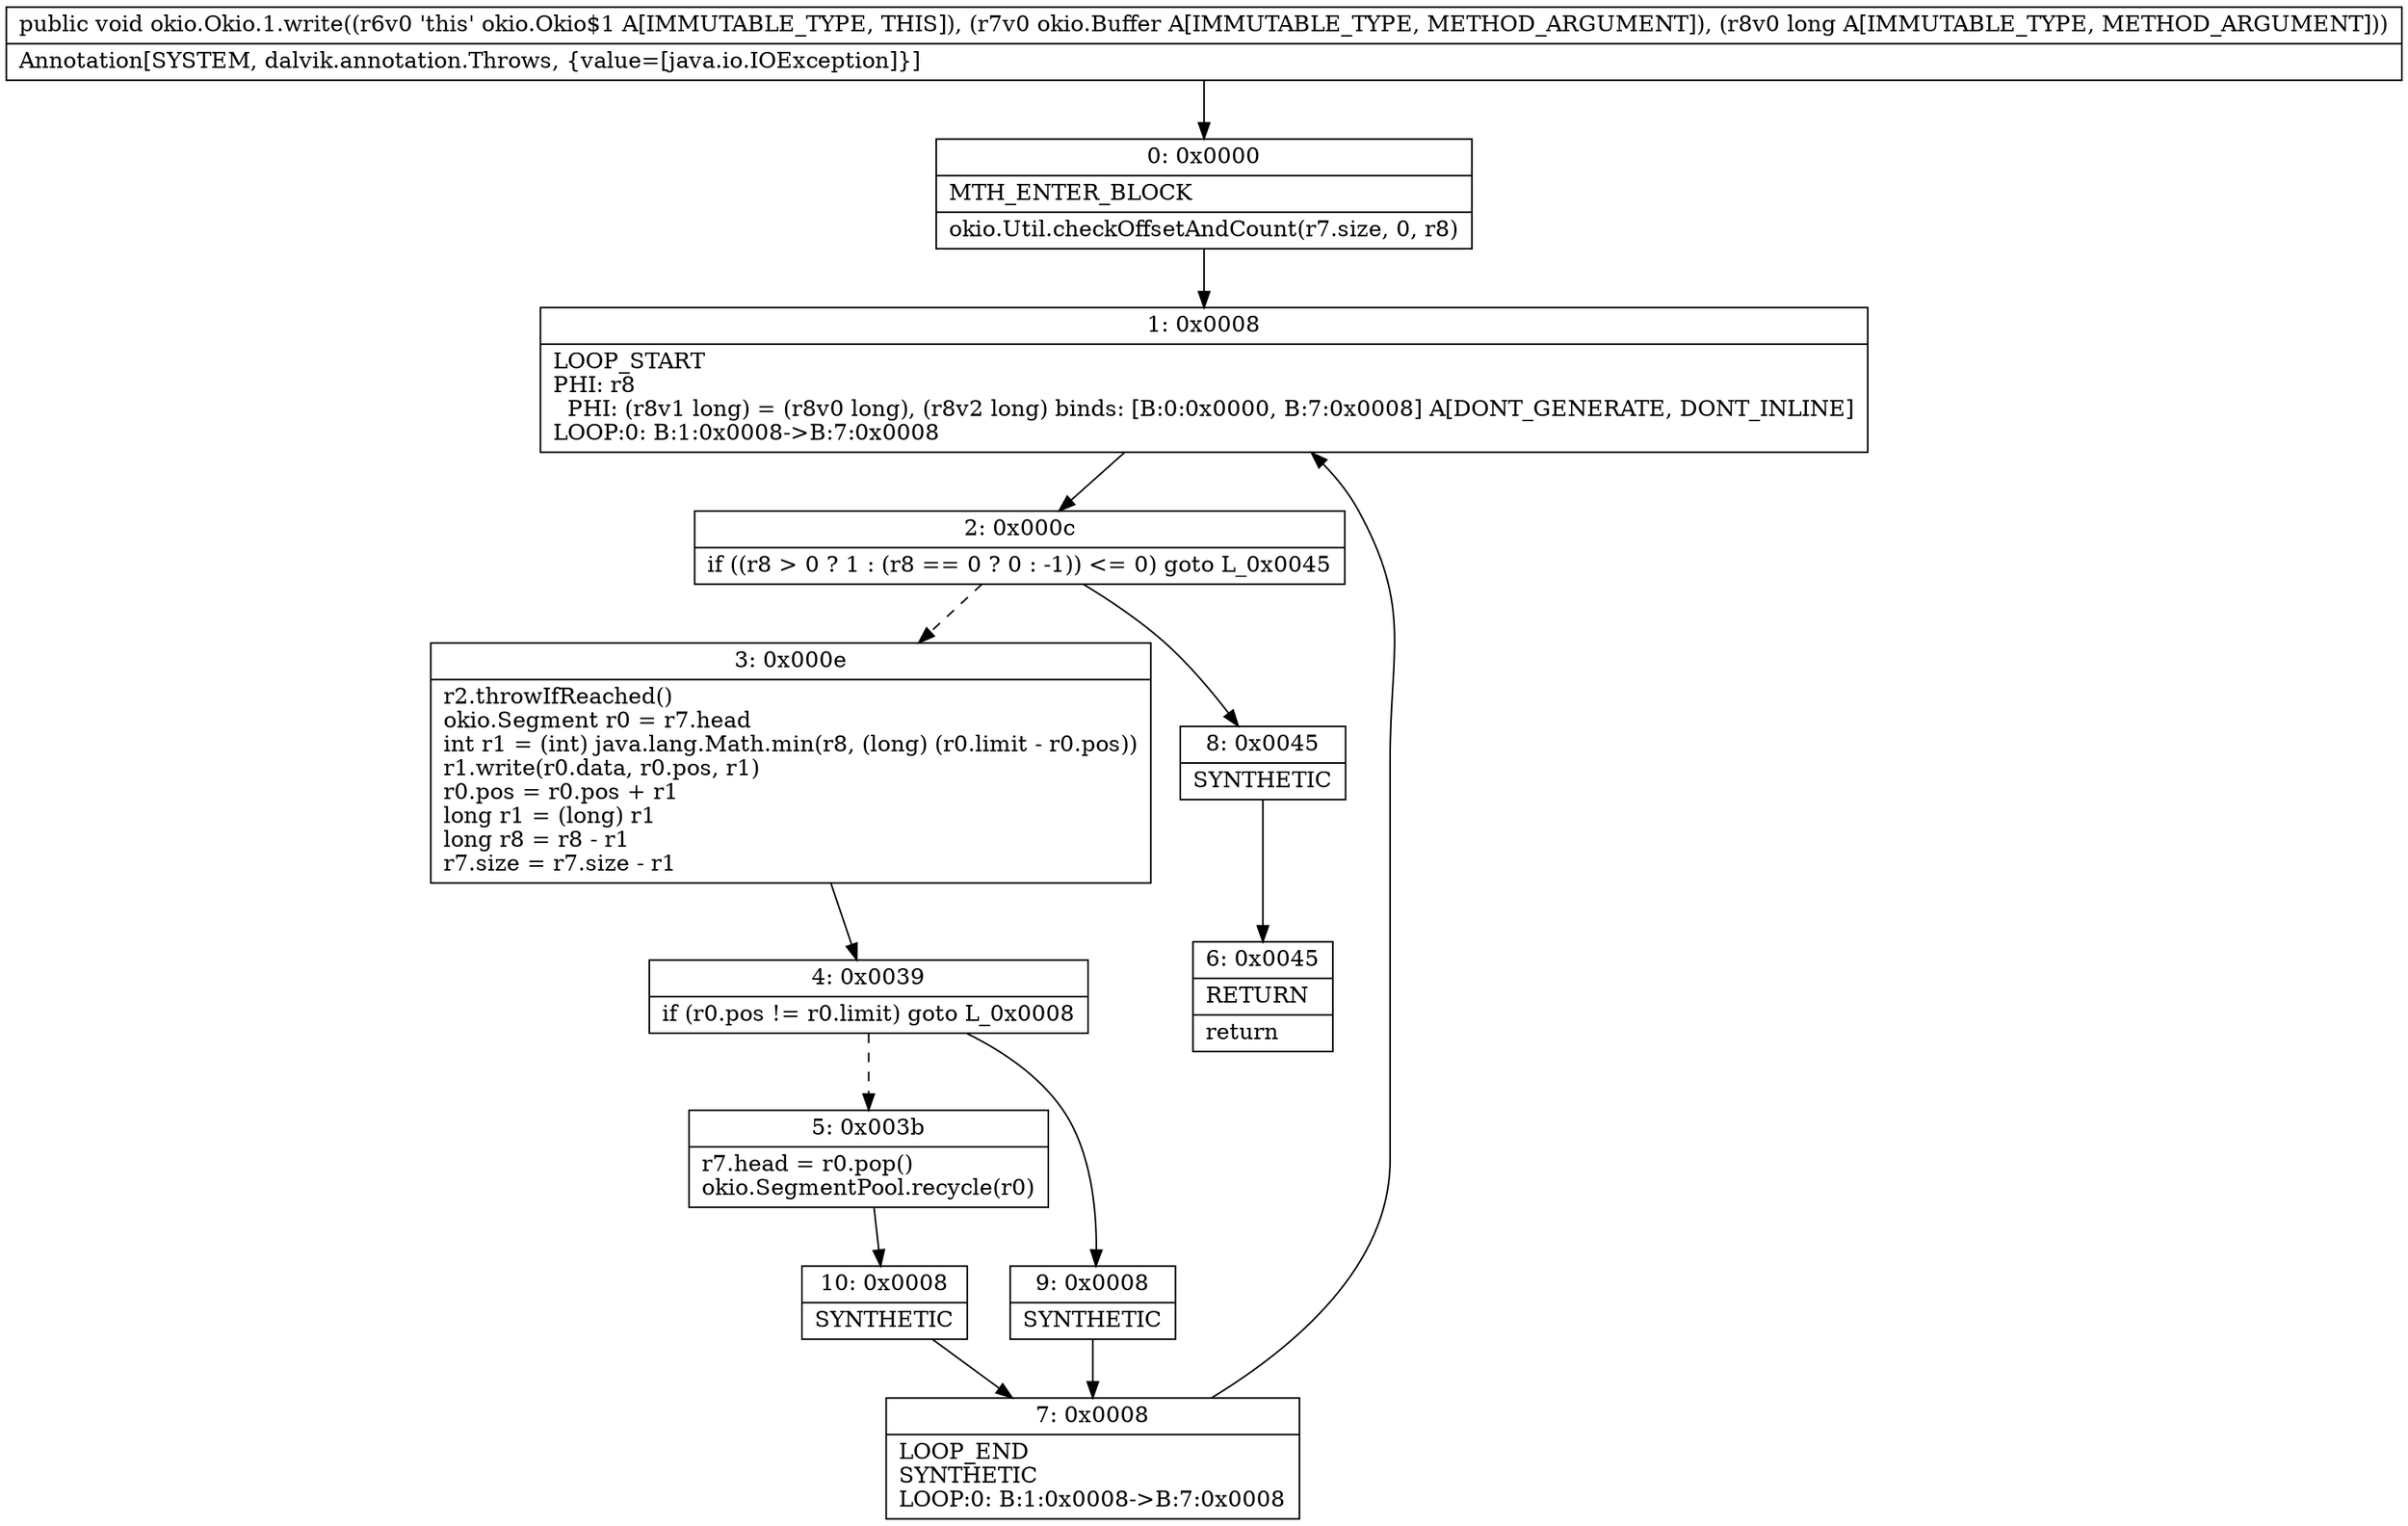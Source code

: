 digraph "CFG forokio.Okio.1.write(Lokio\/Buffer;J)V" {
Node_0 [shape=record,label="{0\:\ 0x0000|MTH_ENTER_BLOCK\l|okio.Util.checkOffsetAndCount(r7.size, 0, r8)\l}"];
Node_1 [shape=record,label="{1\:\ 0x0008|LOOP_START\lPHI: r8 \l  PHI: (r8v1 long) = (r8v0 long), (r8v2 long) binds: [B:0:0x0000, B:7:0x0008] A[DONT_GENERATE, DONT_INLINE]\lLOOP:0: B:1:0x0008\-\>B:7:0x0008\l}"];
Node_2 [shape=record,label="{2\:\ 0x000c|if ((r8 \> 0 ? 1 : (r8 == 0 ? 0 : \-1)) \<= 0) goto L_0x0045\l}"];
Node_3 [shape=record,label="{3\:\ 0x000e|r2.throwIfReached()\lokio.Segment r0 = r7.head\lint r1 = (int) java.lang.Math.min(r8, (long) (r0.limit \- r0.pos))\lr1.write(r0.data, r0.pos, r1)\lr0.pos = r0.pos + r1\llong r1 = (long) r1\llong r8 = r8 \- r1\lr7.size = r7.size \- r1\l}"];
Node_4 [shape=record,label="{4\:\ 0x0039|if (r0.pos != r0.limit) goto L_0x0008\l}"];
Node_5 [shape=record,label="{5\:\ 0x003b|r7.head = r0.pop()\lokio.SegmentPool.recycle(r0)\l}"];
Node_6 [shape=record,label="{6\:\ 0x0045|RETURN\l|return\l}"];
Node_7 [shape=record,label="{7\:\ 0x0008|LOOP_END\lSYNTHETIC\lLOOP:0: B:1:0x0008\-\>B:7:0x0008\l}"];
Node_8 [shape=record,label="{8\:\ 0x0045|SYNTHETIC\l}"];
Node_9 [shape=record,label="{9\:\ 0x0008|SYNTHETIC\l}"];
Node_10 [shape=record,label="{10\:\ 0x0008|SYNTHETIC\l}"];
MethodNode[shape=record,label="{public void okio.Okio.1.write((r6v0 'this' okio.Okio$1 A[IMMUTABLE_TYPE, THIS]), (r7v0 okio.Buffer A[IMMUTABLE_TYPE, METHOD_ARGUMENT]), (r8v0 long A[IMMUTABLE_TYPE, METHOD_ARGUMENT]))  | Annotation[SYSTEM, dalvik.annotation.Throws, \{value=[java.io.IOException]\}]\l}"];
MethodNode -> Node_0;
Node_0 -> Node_1;
Node_1 -> Node_2;
Node_2 -> Node_3[style=dashed];
Node_2 -> Node_8;
Node_3 -> Node_4;
Node_4 -> Node_5[style=dashed];
Node_4 -> Node_9;
Node_5 -> Node_10;
Node_7 -> Node_1;
Node_8 -> Node_6;
Node_9 -> Node_7;
Node_10 -> Node_7;
}

